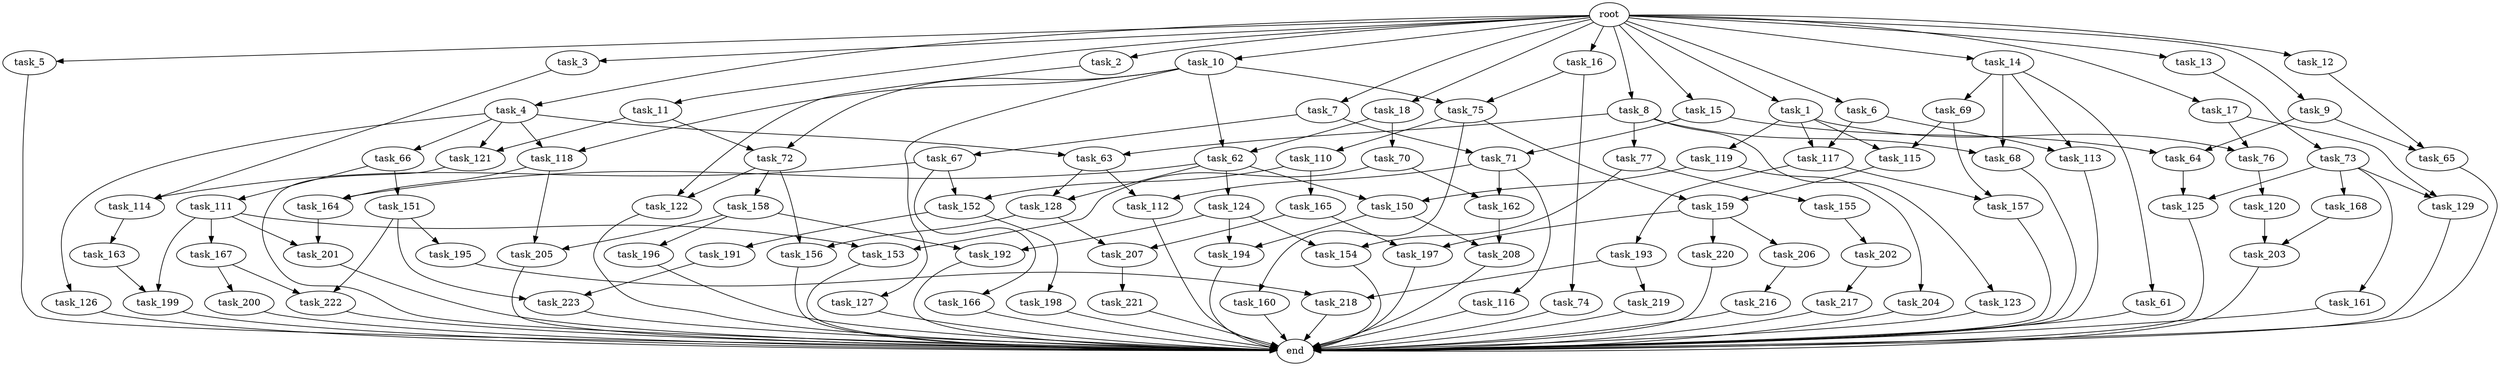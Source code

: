 digraph G {
  task_67 [size="3435973836.800000"];
  task_193 [size="3435973836.800000"];
  task_12 [size="102.400000"];
  task_201 [size="99643241267.200012"];
  task_5 [size="102.400000"];
  task_217 [size="54975581388.800003"];
  task_63 [size="55834574848.000000"];
  task_196 [size="85899345920.000000"];
  task_164 [size="45526653337.600006"];
  task_17 [size="102.400000"];
  task_2 [size="102.400000"];
  task_121 [size="73014444032.000000"];
  task_216 [size="21474836480.000000"];
  task_208 [size="15461882265.600000"];
  task_168 [size="3435973836.800000"];
  task_161 [size="3435973836.800000"];
  task_166 [size="3435973836.800000"];
  task_207 [size="55834574848.000000"];
  task_77 [size="13743895347.200001"];
  task_163 [size="69578470195.199997"];
  task_11 [size="102.400000"];
  task_150 [size="73014444032.000000"];
  task_167 [size="13743895347.200001"];
  task_165 [size="7730941132.800000"];
  task_117 [size="73014444032.000000"];
  task_152 [size="11166914969.600000"];
  task_64 [size="140874927308.800018"];
  task_156 [size="44667659878.400002"];
  root [size="0.000000"];
  task_72 [size="116823110451.200012"];
  task_69 [size="3435973836.800000"];
  task_119 [size="69578470195.199997"];
  task_223 [size="111669149696.000000"];
  task_74 [size="85899345920.000000"];
  end [size="0.000000"];
  task_9 [size="102.400000"];
  task_114 [size="45526653337.600006"];
  task_8 [size="102.400000"];
  task_155 [size="3435973836.800000"];
  task_18 [size="102.400000"];
  task_122 [size="38654705664.000000"];
  task_194 [size="62706522521.600006"];
  task_126 [size="42090679500.800003"];
  task_160 [size="13743895347.200001"];
  task_66 [size="42090679500.800003"];
  task_206 [size="85899345920.000000"];
  task_198 [size="54975581388.800003"];
  task_195 [size="42090679500.800003"];
  task_116 [size="69578470195.199997"];
  task_199 [size="68719476736.000000"];
  task_1 [size="102.400000"];
  task_3 [size="102.400000"];
  task_200 [size="21474836480.000000"];
  task_157 [size="6871947673.600000"];
  task_7 [size="102.400000"];
  task_75 [size="171798691840.000000"];
  task_220 [size="85899345920.000000"];
  task_4 [size="102.400000"];
  task_111 [size="85899345920.000000"];
  task_123 [size="13743895347.200001"];
  task_191 [size="54975581388.800003"];
  task_16 [size="102.400000"];
  task_68 [size="17179869184.000000"];
  task_159 [size="83322365542.400009"];
  task_154 [size="58411555225.600006"];
  task_6 [size="102.400000"];
  task_127 [size="85899345920.000000"];
  task_221 [size="69578470195.199997"];
  task_62 [size="140874927308.800018"];
  task_192 [size="140874927308.800018"];
  task_112 [size="139156940390.399994"];
  task_65 [size="97066260889.600006"];
  task_115 [size="73014444032.000000"];
  task_158 [size="30923764531.200001"];
  task_202 [size="85899345920.000000"];
  task_118 [size="127990025420.800003"];
  task_120 [size="69578470195.199997"];
  task_125 [size="89335319756.800003"];
  task_204 [size="30923764531.200001"];
  task_124 [size="42090679500.800003"];
  task_129 [size="58411555225.600006"];
  task_73 [size="69578470195.199997"];
  task_162 [size="73014444032.000000"];
  task_203 [size="73014444032.000000"];
  task_61 [size="3435973836.800000"];
  task_15 [size="102.400000"];
  task_113 [size="6871947673.600000"];
  task_151 [size="85899345920.000000"];
  task_76 [size="124554051584.000000"];
  task_70 [size="54975581388.800003"];
  task_222 [size="63565515980.800003"];
  task_197 [size="127990025420.800003"];
  task_13 [size="102.400000"];
  task_218 [size="76450417868.800003"];
  task_219 [size="21474836480.000000"];
  task_71 [size="89335319756.800003"];
  task_10 [size="102.400000"];
  task_110 [size="13743895347.200001"];
  task_205 [size="89335319756.800003"];
  task_153 [size="17179869184.000000"];
  task_14 [size="102.400000"];
  task_128 [size="111669149696.000000"];

  task_67 -> task_166 [size="33554432.000000"];
  task_67 -> task_152 [size="33554432.000000"];
  task_67 -> task_114 [size="33554432.000000"];
  task_193 -> task_219 [size="209715200.000000"];
  task_193 -> task_218 [size="209715200.000000"];
  task_12 -> task_65 [size="411041792.000000"];
  task_201 -> end [size="1.000000"];
  task_5 -> end [size="1.000000"];
  task_217 -> end [size="1.000000"];
  task_63 -> task_112 [size="679477248.000000"];
  task_63 -> task_128 [size="679477248.000000"];
  task_196 -> end [size="1.000000"];
  task_164 -> task_201 [size="838860800.000000"];
  task_17 -> task_76 [size="536870912.000000"];
  task_17 -> task_129 [size="536870912.000000"];
  task_2 -> task_122 [size="75497472.000000"];
  task_121 -> end [size="1.000000"];
  task_216 -> end [size="1.000000"];
  task_208 -> end [size="1.000000"];
  task_168 -> task_203 [size="33554432.000000"];
  task_161 -> end [size="1.000000"];
  task_166 -> end [size="1.000000"];
  task_207 -> task_221 [size="679477248.000000"];
  task_77 -> task_154 [size="33554432.000000"];
  task_77 -> task_155 [size="33554432.000000"];
  task_163 -> task_199 [size="536870912.000000"];
  task_11 -> task_121 [size="301989888.000000"];
  task_11 -> task_72 [size="301989888.000000"];
  task_150 -> task_208 [size="75497472.000000"];
  task_150 -> task_194 [size="75497472.000000"];
  task_167 -> task_222 [size="209715200.000000"];
  task_167 -> task_200 [size="209715200.000000"];
  task_165 -> task_207 [size="411041792.000000"];
  task_165 -> task_197 [size="411041792.000000"];
  task_117 -> task_193 [size="33554432.000000"];
  task_117 -> task_157 [size="33554432.000000"];
  task_152 -> task_191 [size="536870912.000000"];
  task_152 -> task_198 [size="536870912.000000"];
  task_64 -> task_125 [size="838860800.000000"];
  task_156 -> end [size="1.000000"];
  root -> task_7 [size="1.000000"];
  root -> task_8 [size="1.000000"];
  root -> task_12 [size="1.000000"];
  root -> task_18 [size="1.000000"];
  root -> task_1 [size="1.000000"];
  root -> task_3 [size="1.000000"];
  root -> task_16 [size="1.000000"];
  root -> task_5 [size="1.000000"];
  root -> task_10 [size="1.000000"];
  root -> task_6 [size="1.000000"];
  root -> task_17 [size="1.000000"];
  root -> task_9 [size="1.000000"];
  root -> task_11 [size="1.000000"];
  root -> task_4 [size="1.000000"];
  root -> task_13 [size="1.000000"];
  root -> task_2 [size="1.000000"];
  root -> task_14 [size="1.000000"];
  root -> task_15 [size="1.000000"];
  task_72 -> task_122 [size="301989888.000000"];
  task_72 -> task_156 [size="301989888.000000"];
  task_72 -> task_158 [size="301989888.000000"];
  task_69 -> task_115 [size="33554432.000000"];
  task_69 -> task_157 [size="33554432.000000"];
  task_119 -> task_204 [size="301989888.000000"];
  task_119 -> task_150 [size="301989888.000000"];
  task_223 -> end [size="1.000000"];
  task_74 -> end [size="1.000000"];
  task_9 -> task_64 [size="536870912.000000"];
  task_9 -> task_65 [size="536870912.000000"];
  task_114 -> task_163 [size="679477248.000000"];
  task_8 -> task_63 [size="134217728.000000"];
  task_8 -> task_123 [size="134217728.000000"];
  task_8 -> task_77 [size="134217728.000000"];
  task_8 -> task_68 [size="134217728.000000"];
  task_155 -> task_202 [size="838860800.000000"];
  task_18 -> task_62 [size="536870912.000000"];
  task_18 -> task_70 [size="536870912.000000"];
  task_122 -> end [size="1.000000"];
  task_194 -> end [size="1.000000"];
  task_126 -> end [size="1.000000"];
  task_160 -> end [size="1.000000"];
  task_66 -> task_111 [size="838860800.000000"];
  task_66 -> task_151 [size="838860800.000000"];
  task_206 -> task_216 [size="209715200.000000"];
  task_198 -> end [size="1.000000"];
  task_195 -> task_218 [size="536870912.000000"];
  task_116 -> end [size="1.000000"];
  task_199 -> end [size="1.000000"];
  task_1 -> task_119 [size="679477248.000000"];
  task_1 -> task_76 [size="679477248.000000"];
  task_1 -> task_115 [size="679477248.000000"];
  task_1 -> task_117 [size="679477248.000000"];
  task_3 -> task_114 [size="411041792.000000"];
  task_200 -> end [size="1.000000"];
  task_157 -> end [size="1.000000"];
  task_7 -> task_67 [size="33554432.000000"];
  task_7 -> task_71 [size="33554432.000000"];
  task_75 -> task_110 [size="134217728.000000"];
  task_75 -> task_160 [size="134217728.000000"];
  task_75 -> task_159 [size="134217728.000000"];
  task_220 -> end [size="1.000000"];
  task_4 -> task_63 [size="411041792.000000"];
  task_4 -> task_121 [size="411041792.000000"];
  task_4 -> task_66 [size="411041792.000000"];
  task_4 -> task_126 [size="411041792.000000"];
  task_4 -> task_118 [size="411041792.000000"];
  task_111 -> task_199 [size="134217728.000000"];
  task_111 -> task_153 [size="134217728.000000"];
  task_111 -> task_167 [size="134217728.000000"];
  task_111 -> task_201 [size="134217728.000000"];
  task_123 -> end [size="1.000000"];
  task_191 -> task_223 [size="679477248.000000"];
  task_16 -> task_75 [size="838860800.000000"];
  task_16 -> task_74 [size="838860800.000000"];
  task_68 -> end [size="1.000000"];
  task_159 -> task_220 [size="838860800.000000"];
  task_159 -> task_206 [size="838860800.000000"];
  task_159 -> task_197 [size="838860800.000000"];
  task_154 -> end [size="1.000000"];
  task_6 -> task_117 [size="33554432.000000"];
  task_6 -> task_113 [size="33554432.000000"];
  task_127 -> end [size="1.000000"];
  task_221 -> end [size="1.000000"];
  task_62 -> task_124 [size="411041792.000000"];
  task_62 -> task_150 [size="411041792.000000"];
  task_62 -> task_128 [size="411041792.000000"];
  task_62 -> task_164 [size="411041792.000000"];
  task_192 -> end [size="1.000000"];
  task_112 -> end [size="1.000000"];
  task_65 -> end [size="1.000000"];
  task_115 -> task_159 [size="679477248.000000"];
  task_158 -> task_205 [size="838860800.000000"];
  task_158 -> task_196 [size="838860800.000000"];
  task_158 -> task_192 [size="838860800.000000"];
  task_202 -> task_217 [size="536870912.000000"];
  task_118 -> task_205 [size="33554432.000000"];
  task_118 -> task_164 [size="33554432.000000"];
  task_120 -> task_203 [size="679477248.000000"];
  task_125 -> end [size="1.000000"];
  task_204 -> end [size="1.000000"];
  task_124 -> task_154 [size="536870912.000000"];
  task_124 -> task_194 [size="536870912.000000"];
  task_124 -> task_192 [size="536870912.000000"];
  task_129 -> end [size="1.000000"];
  task_73 -> task_168 [size="33554432.000000"];
  task_73 -> task_125 [size="33554432.000000"];
  task_73 -> task_129 [size="33554432.000000"];
  task_73 -> task_161 [size="33554432.000000"];
  task_162 -> task_208 [size="75497472.000000"];
  task_203 -> end [size="1.000000"];
  task_61 -> end [size="1.000000"];
  task_15 -> task_64 [size="838860800.000000"];
  task_15 -> task_71 [size="838860800.000000"];
  task_113 -> end [size="1.000000"];
  task_151 -> task_222 [size="411041792.000000"];
  task_151 -> task_223 [size="411041792.000000"];
  task_151 -> task_195 [size="411041792.000000"];
  task_76 -> task_120 [size="679477248.000000"];
  task_70 -> task_153 [size="33554432.000000"];
  task_70 -> task_162 [size="33554432.000000"];
  task_222 -> end [size="1.000000"];
  task_197 -> end [size="1.000000"];
  task_13 -> task_73 [size="679477248.000000"];
  task_218 -> end [size="1.000000"];
  task_219 -> end [size="1.000000"];
  task_71 -> task_112 [size="679477248.000000"];
  task_71 -> task_116 [size="679477248.000000"];
  task_71 -> task_162 [size="679477248.000000"];
  task_10 -> task_118 [size="838860800.000000"];
  task_10 -> task_75 [size="838860800.000000"];
  task_10 -> task_62 [size="838860800.000000"];
  task_10 -> task_72 [size="838860800.000000"];
  task_10 -> task_127 [size="838860800.000000"];
  task_110 -> task_152 [size="75497472.000000"];
  task_110 -> task_165 [size="75497472.000000"];
  task_205 -> end [size="1.000000"];
  task_153 -> end [size="1.000000"];
  task_14 -> task_61 [size="33554432.000000"];
  task_14 -> task_68 [size="33554432.000000"];
  task_14 -> task_69 [size="33554432.000000"];
  task_14 -> task_113 [size="33554432.000000"];
  task_128 -> task_156 [size="134217728.000000"];
  task_128 -> task_207 [size="134217728.000000"];
}
